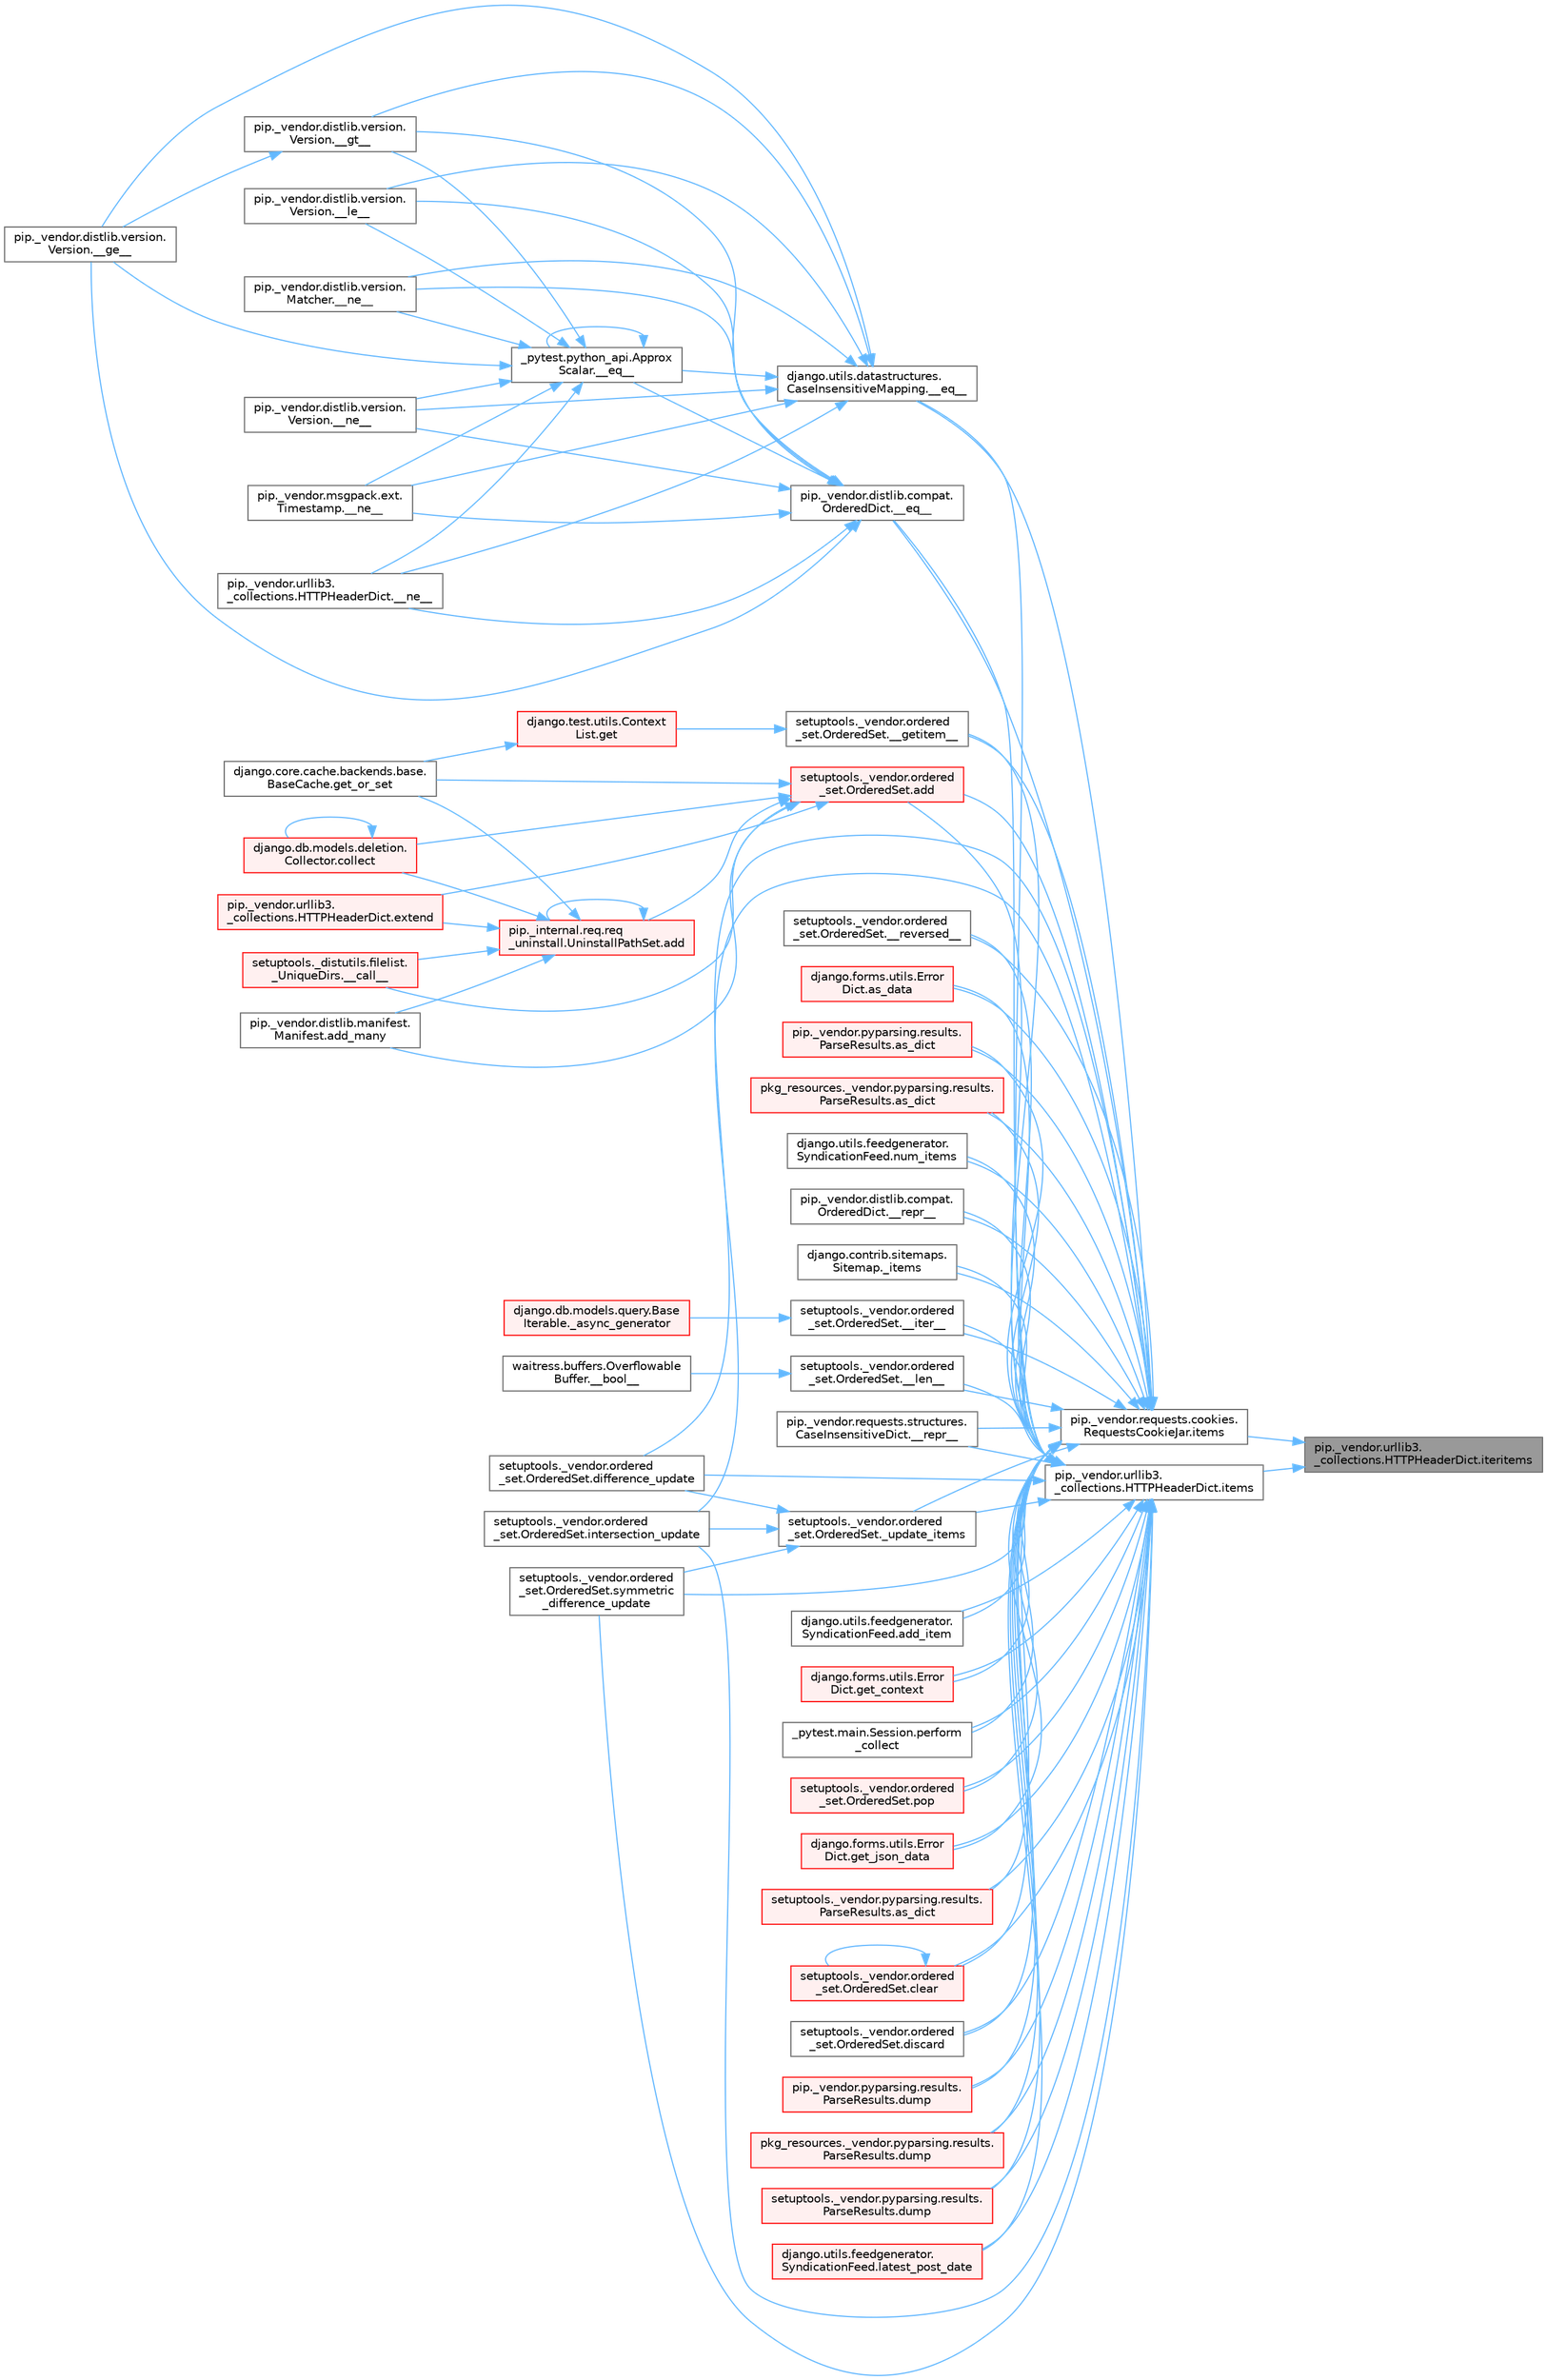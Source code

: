 digraph "pip._vendor.urllib3._collections.HTTPHeaderDict.iteritems"
{
 // LATEX_PDF_SIZE
  bgcolor="transparent";
  edge [fontname=Helvetica,fontsize=10,labelfontname=Helvetica,labelfontsize=10];
  node [fontname=Helvetica,fontsize=10,shape=box,height=0.2,width=0.4];
  rankdir="RL";
  Node1 [id="Node000001",label="pip._vendor.urllib3.\l_collections.HTTPHeaderDict.iteritems",height=0.2,width=0.4,color="gray40", fillcolor="grey60", style="filled", fontcolor="black",tooltip=" "];
  Node1 -> Node2 [id="edge1_Node000001_Node000002",dir="back",color="steelblue1",style="solid",tooltip=" "];
  Node2 [id="Node000002",label="pip._vendor.requests.cookies.\lRequestsCookieJar.items",height=0.2,width=0.4,color="grey40", fillcolor="white", style="filled",URL="$classpip_1_1__vendor_1_1requests_1_1cookies_1_1_requests_cookie_jar.html#a356c29fffafbd9a47c52ad3af1d194af",tooltip=" "];
  Node2 -> Node3 [id="edge2_Node000002_Node000003",dir="back",color="steelblue1",style="solid",tooltip=" "];
  Node3 [id="Node000003",label="django.utils.datastructures.\lCaseInsensitiveMapping.__eq__",height=0.2,width=0.4,color="grey40", fillcolor="white", style="filled",URL="$classdjango_1_1utils_1_1datastructures_1_1_case_insensitive_mapping.html#a69618a78471c9326ffcbf5af4c33bd1a",tooltip=" "];
  Node3 -> Node4 [id="edge3_Node000003_Node000004",dir="back",color="steelblue1",style="solid",tooltip=" "];
  Node4 [id="Node000004",label="_pytest.python_api.Approx\lScalar.__eq__",height=0.2,width=0.4,color="grey40", fillcolor="white", style="filled",URL="$class__pytest_1_1python__api_1_1_approx_scalar.html#af4601ee4ca7409927f88c83ebfc3d923",tooltip=" "];
  Node4 -> Node4 [id="edge4_Node000004_Node000004",dir="back",color="steelblue1",style="solid",tooltip=" "];
  Node4 -> Node5 [id="edge5_Node000004_Node000005",dir="back",color="steelblue1",style="solid",tooltip=" "];
  Node5 [id="Node000005",label="pip._vendor.distlib.version.\lVersion.__ge__",height=0.2,width=0.4,color="grey40", fillcolor="white", style="filled",URL="$classpip_1_1__vendor_1_1distlib_1_1version_1_1_version.html#aa6b7b889cebc687ddb5ed9040d01b1ec",tooltip=" "];
  Node4 -> Node6 [id="edge6_Node000004_Node000006",dir="back",color="steelblue1",style="solid",tooltip=" "];
  Node6 [id="Node000006",label="pip._vendor.distlib.version.\lVersion.__gt__",height=0.2,width=0.4,color="grey40", fillcolor="white", style="filled",URL="$classpip_1_1__vendor_1_1distlib_1_1version_1_1_version.html#a51cf0c8da1bb6829173ff6861b10cb5f",tooltip=" "];
  Node6 -> Node5 [id="edge7_Node000006_Node000005",dir="back",color="steelblue1",style="solid",tooltip=" "];
  Node4 -> Node7 [id="edge8_Node000004_Node000007",dir="back",color="steelblue1",style="solid",tooltip=" "];
  Node7 [id="Node000007",label="pip._vendor.distlib.version.\lVersion.__le__",height=0.2,width=0.4,color="grey40", fillcolor="white", style="filled",URL="$classpip_1_1__vendor_1_1distlib_1_1version_1_1_version.html#ae5e2c5d9b76377e286fcf92a382cbb8b",tooltip=" "];
  Node4 -> Node8 [id="edge9_Node000004_Node000008",dir="back",color="steelblue1",style="solid",tooltip=" "];
  Node8 [id="Node000008",label="pip._vendor.distlib.version.\lMatcher.__ne__",height=0.2,width=0.4,color="grey40", fillcolor="white", style="filled",URL="$classpip_1_1__vendor_1_1distlib_1_1version_1_1_matcher.html#a24f8f8a4686bff3018fee5d22f4e02f1",tooltip=" "];
  Node4 -> Node9 [id="edge10_Node000004_Node000009",dir="back",color="steelblue1",style="solid",tooltip=" "];
  Node9 [id="Node000009",label="pip._vendor.distlib.version.\lVersion.__ne__",height=0.2,width=0.4,color="grey40", fillcolor="white", style="filled",URL="$classpip_1_1__vendor_1_1distlib_1_1version_1_1_version.html#aea3cdf6db007318ab1a2e8d144e2a4a1",tooltip=" "];
  Node4 -> Node10 [id="edge11_Node000004_Node000010",dir="back",color="steelblue1",style="solid",tooltip=" "];
  Node10 [id="Node000010",label="pip._vendor.msgpack.ext.\lTimestamp.__ne__",height=0.2,width=0.4,color="grey40", fillcolor="white", style="filled",URL="$classpip_1_1__vendor_1_1msgpack_1_1ext_1_1_timestamp.html#ac38b8cada8075f7a1133b06bc99b2317",tooltip=" "];
  Node4 -> Node11 [id="edge12_Node000004_Node000011",dir="back",color="steelblue1",style="solid",tooltip=" "];
  Node11 [id="Node000011",label="pip._vendor.urllib3.\l_collections.HTTPHeaderDict.__ne__",height=0.2,width=0.4,color="grey40", fillcolor="white", style="filled",URL="$classpip_1_1__vendor_1_1urllib3_1_1__collections_1_1_h_t_t_p_header_dict.html#aa7766a9499d33160a1258e140e35a806",tooltip=" "];
  Node3 -> Node5 [id="edge13_Node000003_Node000005",dir="back",color="steelblue1",style="solid",tooltip=" "];
  Node3 -> Node6 [id="edge14_Node000003_Node000006",dir="back",color="steelblue1",style="solid",tooltip=" "];
  Node3 -> Node7 [id="edge15_Node000003_Node000007",dir="back",color="steelblue1",style="solid",tooltip=" "];
  Node3 -> Node8 [id="edge16_Node000003_Node000008",dir="back",color="steelblue1",style="solid",tooltip=" "];
  Node3 -> Node9 [id="edge17_Node000003_Node000009",dir="back",color="steelblue1",style="solid",tooltip=" "];
  Node3 -> Node10 [id="edge18_Node000003_Node000010",dir="back",color="steelblue1",style="solid",tooltip=" "];
  Node3 -> Node11 [id="edge19_Node000003_Node000011",dir="back",color="steelblue1",style="solid",tooltip=" "];
  Node2 -> Node12 [id="edge20_Node000002_Node000012",dir="back",color="steelblue1",style="solid",tooltip=" "];
  Node12 [id="Node000012",label="pip._vendor.distlib.compat.\lOrderedDict.__eq__",height=0.2,width=0.4,color="grey40", fillcolor="white", style="filled",URL="$classpip_1_1__vendor_1_1distlib_1_1compat_1_1_ordered_dict.html#a83b4a14d5e269c91b2dcd15ac2fc83a8",tooltip=" "];
  Node12 -> Node4 [id="edge21_Node000012_Node000004",dir="back",color="steelblue1",style="solid",tooltip=" "];
  Node12 -> Node5 [id="edge22_Node000012_Node000005",dir="back",color="steelblue1",style="solid",tooltip=" "];
  Node12 -> Node6 [id="edge23_Node000012_Node000006",dir="back",color="steelblue1",style="solid",tooltip=" "];
  Node12 -> Node7 [id="edge24_Node000012_Node000007",dir="back",color="steelblue1",style="solid",tooltip=" "];
  Node12 -> Node8 [id="edge25_Node000012_Node000008",dir="back",color="steelblue1",style="solid",tooltip=" "];
  Node12 -> Node9 [id="edge26_Node000012_Node000009",dir="back",color="steelblue1",style="solid",tooltip=" "];
  Node12 -> Node10 [id="edge27_Node000012_Node000010",dir="back",color="steelblue1",style="solid",tooltip=" "];
  Node12 -> Node11 [id="edge28_Node000012_Node000011",dir="back",color="steelblue1",style="solid",tooltip=" "];
  Node2 -> Node13 [id="edge29_Node000002_Node000013",dir="back",color="steelblue1",style="solid",tooltip=" "];
  Node13 [id="Node000013",label="setuptools._vendor.ordered\l_set.OrderedSet.__getitem__",height=0.2,width=0.4,color="grey40", fillcolor="white", style="filled",URL="$classsetuptools_1_1__vendor_1_1ordered__set_1_1_ordered_set.html#aaa8657c0e85788ac2555cc46176b060c",tooltip=" "];
  Node13 -> Node14 [id="edge30_Node000013_Node000014",dir="back",color="steelblue1",style="solid",tooltip=" "];
  Node14 [id="Node000014",label="django.test.utils.Context\lList.get",height=0.2,width=0.4,color="red", fillcolor="#FFF0F0", style="filled",URL="$classdjango_1_1test_1_1utils_1_1_context_list.html#a1797663a8ac92f44dcb9ad281a896842",tooltip=" "];
  Node14 -> Node697 [id="edge31_Node000014_Node000697",dir="back",color="steelblue1",style="solid",tooltip=" "];
  Node697 [id="Node000697",label="django.core.cache.backends.base.\lBaseCache.get_or_set",height=0.2,width=0.4,color="grey40", fillcolor="white", style="filled",URL="$classdjango_1_1core_1_1cache_1_1backends_1_1base_1_1_base_cache.html#ac478d532b4c2b74987f49ff8291e5343",tooltip=" "];
  Node2 -> Node3182 [id="edge32_Node000002_Node003182",dir="back",color="steelblue1",style="solid",tooltip=" "];
  Node3182 [id="Node003182",label="setuptools._vendor.ordered\l_set.OrderedSet.__iter__",height=0.2,width=0.4,color="grey40", fillcolor="white", style="filled",URL="$classsetuptools_1_1__vendor_1_1ordered__set_1_1_ordered_set.html#ac9b71477e101c03a68acd73186086224",tooltip=" "];
  Node3182 -> Node66 [id="edge33_Node003182_Node000066",dir="back",color="steelblue1",style="solid",tooltip=" "];
  Node66 [id="Node000066",label="django.db.models.query.Base\lIterable._async_generator",height=0.2,width=0.4,color="red", fillcolor="#FFF0F0", style="filled",URL="$classdjango_1_1db_1_1models_1_1query_1_1_base_iterable.html#a3ecc2267976bc6628d1fe84d78355144",tooltip=" "];
  Node2 -> Node3183 [id="edge34_Node000002_Node003183",dir="back",color="steelblue1",style="solid",tooltip=" "];
  Node3183 [id="Node003183",label="setuptools._vendor.ordered\l_set.OrderedSet.__len__",height=0.2,width=0.4,color="grey40", fillcolor="white", style="filled",URL="$classsetuptools_1_1__vendor_1_1ordered__set_1_1_ordered_set.html#a9d6fda655ebb14849210009e5a0d1a47",tooltip=" "];
  Node3183 -> Node107 [id="edge35_Node003183_Node000107",dir="back",color="steelblue1",style="solid",tooltip=" "];
  Node107 [id="Node000107",label="waitress.buffers.Overflowable\lBuffer.__bool__",height=0.2,width=0.4,color="grey40", fillcolor="white", style="filled",URL="$classwaitress_1_1buffers_1_1_overflowable_buffer.html#afb6d9eccdeea0e50b91f9281878e017a",tooltip=" "];
  Node2 -> Node3184 [id="edge36_Node000002_Node003184",dir="back",color="steelblue1",style="solid",tooltip=" "];
  Node3184 [id="Node003184",label="pip._vendor.distlib.compat.\lOrderedDict.__repr__",height=0.2,width=0.4,color="grey40", fillcolor="white", style="filled",URL="$classpip_1_1__vendor_1_1distlib_1_1compat_1_1_ordered_dict.html#a1463a8b8a735bd16c8b7ec00dd5d0e25",tooltip=" "];
  Node2 -> Node3185 [id="edge37_Node000002_Node003185",dir="back",color="steelblue1",style="solid",tooltip=" "];
  Node3185 [id="Node003185",label="pip._vendor.requests.structures.\lCaseInsensitiveDict.__repr__",height=0.2,width=0.4,color="grey40", fillcolor="white", style="filled",URL="$classpip_1_1__vendor_1_1requests_1_1structures_1_1_case_insensitive_dict.html#a37843053389f2e664cefb1f2a4c245ce",tooltip=" "];
  Node2 -> Node3186 [id="edge38_Node000002_Node003186",dir="back",color="steelblue1",style="solid",tooltip=" "];
  Node3186 [id="Node003186",label="setuptools._vendor.ordered\l_set.OrderedSet.__reversed__",height=0.2,width=0.4,color="grey40", fillcolor="white", style="filled",URL="$classsetuptools_1_1__vendor_1_1ordered__set_1_1_ordered_set.html#af61396bb9685974be3cafceb2d82c031",tooltip=" "];
  Node2 -> Node3187 [id="edge39_Node000002_Node003187",dir="back",color="steelblue1",style="solid",tooltip=" "];
  Node3187 [id="Node003187",label="django.contrib.sitemaps.\lSitemap._items",height=0.2,width=0.4,color="grey40", fillcolor="white", style="filled",URL="$classdjango_1_1contrib_1_1sitemaps_1_1_sitemap.html#a6c810076b63a1094a82f4fd25a317fad",tooltip=" "];
  Node2 -> Node3188 [id="edge40_Node000002_Node003188",dir="back",color="steelblue1",style="solid",tooltip=" "];
  Node3188 [id="Node003188",label="setuptools._vendor.ordered\l_set.OrderedSet._update_items",height=0.2,width=0.4,color="grey40", fillcolor="white", style="filled",URL="$classsetuptools_1_1__vendor_1_1ordered__set_1_1_ordered_set.html#a5a04af00a2355e349ad0222b4f243e52",tooltip=" "];
  Node3188 -> Node3189 [id="edge41_Node003188_Node003189",dir="back",color="steelblue1",style="solid",tooltip=" "];
  Node3189 [id="Node003189",label="setuptools._vendor.ordered\l_set.OrderedSet.difference_update",height=0.2,width=0.4,color="grey40", fillcolor="white", style="filled",URL="$classsetuptools_1_1__vendor_1_1ordered__set_1_1_ordered_set.html#ab64def0f455bd9cc544831b4a778e64a",tooltip=" "];
  Node3188 -> Node3190 [id="edge42_Node003188_Node003190",dir="back",color="steelblue1",style="solid",tooltip=" "];
  Node3190 [id="Node003190",label="setuptools._vendor.ordered\l_set.OrderedSet.intersection_update",height=0.2,width=0.4,color="grey40", fillcolor="white", style="filled",URL="$classsetuptools_1_1__vendor_1_1ordered__set_1_1_ordered_set.html#aa6243219a6bb2a70f5d64ee266a1e270",tooltip=" "];
  Node3188 -> Node3191 [id="edge43_Node003188_Node003191",dir="back",color="steelblue1",style="solid",tooltip=" "];
  Node3191 [id="Node003191",label="setuptools._vendor.ordered\l_set.OrderedSet.symmetric\l_difference_update",height=0.2,width=0.4,color="grey40", fillcolor="white", style="filled",URL="$classsetuptools_1_1__vendor_1_1ordered__set_1_1_ordered_set.html#a871cad20e7598edcaf8ab3cfb898cbbc",tooltip=" "];
  Node2 -> Node3192 [id="edge44_Node000002_Node003192",dir="back",color="steelblue1",style="solid",tooltip=" "];
  Node3192 [id="Node003192",label="setuptools._vendor.ordered\l_set.OrderedSet.add",height=0.2,width=0.4,color="red", fillcolor="#FFF0F0", style="filled",URL="$classsetuptools_1_1__vendor_1_1ordered__set_1_1_ordered_set.html#a89b420a1836292f0417c8c86fa2bfe55",tooltip=" "];
  Node3192 -> Node166 [id="edge45_Node003192_Node000166",dir="back",color="steelblue1",style="solid",tooltip=" "];
  Node166 [id="Node000166",label="setuptools._distutils.filelist.\l_UniqueDirs.__call__",height=0.2,width=0.4,color="red", fillcolor="#FFF0F0", style="filled",URL="$classsetuptools_1_1__distutils_1_1filelist_1_1___unique_dirs.html#ae93f93be227a359a5acb33f43588be38",tooltip=" "];
  Node3192 -> Node167 [id="edge46_Node003192_Node000167",dir="back",color="steelblue1",style="solid",tooltip=" "];
  Node167 [id="Node000167",label="pip._internal.req.req\l_uninstall.UninstallPathSet.add",height=0.2,width=0.4,color="red", fillcolor="#FFF0F0", style="filled",URL="$classpip_1_1__internal_1_1req_1_1req__uninstall_1_1_uninstall_path_set.html#ad34a919f45b9c89e6b0d59ec0d24ba4c",tooltip=" "];
  Node167 -> Node166 [id="edge47_Node000167_Node000166",dir="back",color="steelblue1",style="solid",tooltip=" "];
  Node167 -> Node167 [id="edge48_Node000167_Node000167",dir="back",color="steelblue1",style="solid",tooltip=" "];
  Node167 -> Node168 [id="edge49_Node000167_Node000168",dir="back",color="steelblue1",style="solid",tooltip=" "];
  Node168 [id="Node000168",label="pip._vendor.distlib.manifest.\lManifest.add_many",height=0.2,width=0.4,color="grey40", fillcolor="white", style="filled",URL="$classpip_1_1__vendor_1_1distlib_1_1manifest_1_1_manifest.html#aedd3a1430fdbbc656b0c203b798ad944",tooltip=" "];
  Node167 -> Node170 [id="edge50_Node000167_Node000170",dir="back",color="steelblue1",style="solid",tooltip=" "];
  Node170 [id="Node000170",label="django.db.models.deletion.\lCollector.collect",height=0.2,width=0.4,color="red", fillcolor="#FFF0F0", style="filled",URL="$classdjango_1_1db_1_1models_1_1deletion_1_1_collector.html#ae6d2a061dcb129755a51ced6ab45edad",tooltip=" "];
  Node170 -> Node170 [id="edge51_Node000170_Node000170",dir="back",color="steelblue1",style="solid",tooltip=" "];
  Node167 -> Node661 [id="edge52_Node000167_Node000661",dir="back",color="steelblue1",style="solid",tooltip=" "];
  Node661 [id="Node000661",label="pip._vendor.urllib3.\l_collections.HTTPHeaderDict.extend",height=0.2,width=0.4,color="red", fillcolor="#FFF0F0", style="filled",URL="$classpip_1_1__vendor_1_1urllib3_1_1__collections_1_1_h_t_t_p_header_dict.html#a2e1d7729c6ade1c90e37914063295d1f",tooltip=" "];
  Node167 -> Node697 [id="edge53_Node000167_Node000697",dir="back",color="steelblue1",style="solid",tooltip=" "];
  Node3192 -> Node168 [id="edge54_Node003192_Node000168",dir="back",color="steelblue1",style="solid",tooltip=" "];
  Node3192 -> Node170 [id="edge55_Node003192_Node000170",dir="back",color="steelblue1",style="solid",tooltip=" "];
  Node3192 -> Node661 [id="edge56_Node003192_Node000661",dir="back",color="steelblue1",style="solid",tooltip=" "];
  Node3192 -> Node697 [id="edge57_Node003192_Node000697",dir="back",color="steelblue1",style="solid",tooltip=" "];
  Node2 -> Node3193 [id="edge58_Node000002_Node003193",dir="back",color="steelblue1",style="solid",tooltip=" "];
  Node3193 [id="Node003193",label="django.utils.feedgenerator.\lSyndicationFeed.add_item",height=0.2,width=0.4,color="grey40", fillcolor="white", style="filled",URL="$classdjango_1_1utils_1_1feedgenerator_1_1_syndication_feed.html#aaf2a5b91249b5752311493594b6dfbed",tooltip=" "];
  Node2 -> Node3194 [id="edge59_Node000002_Node003194",dir="back",color="steelblue1",style="solid",tooltip=" "];
  Node3194 [id="Node003194",label="django.forms.utils.Error\lDict.as_data",height=0.2,width=0.4,color="red", fillcolor="#FFF0F0", style="filled",URL="$classdjango_1_1forms_1_1utils_1_1_error_dict.html#a95761ac05a7d995e649a90afa49c30e2",tooltip=" "];
  Node2 -> Node3197 [id="edge60_Node000002_Node003197",dir="back",color="steelblue1",style="solid",tooltip=" "];
  Node3197 [id="Node003197",label="pip._vendor.pyparsing.results.\lParseResults.as_dict",height=0.2,width=0.4,color="red", fillcolor="#FFF0F0", style="filled",URL="$classpip_1_1__vendor_1_1pyparsing_1_1results_1_1_parse_results.html#a8eacba06a635cbb7fc817457d025efe0",tooltip=" "];
  Node2 -> Node3200 [id="edge61_Node000002_Node003200",dir="back",color="steelblue1",style="solid",tooltip=" "];
  Node3200 [id="Node003200",label="pkg_resources._vendor.pyparsing.results.\lParseResults.as_dict",height=0.2,width=0.4,color="red", fillcolor="#FFF0F0", style="filled",URL="$classpkg__resources_1_1__vendor_1_1pyparsing_1_1results_1_1_parse_results.html#a8edb3571b6331a46b00f60753e3ee783",tooltip=" "];
  Node2 -> Node3201 [id="edge62_Node000002_Node003201",dir="back",color="steelblue1",style="solid",tooltip=" "];
  Node3201 [id="Node003201",label="setuptools._vendor.pyparsing.results.\lParseResults.as_dict",height=0.2,width=0.4,color="red", fillcolor="#FFF0F0", style="filled",URL="$classsetuptools_1_1__vendor_1_1pyparsing_1_1results_1_1_parse_results.html#ab5971defc22d3c1b64ec66e6fdca2f9f",tooltip=" "];
  Node2 -> Node3202 [id="edge63_Node000002_Node003202",dir="back",color="steelblue1",style="solid",tooltip=" "];
  Node3202 [id="Node003202",label="setuptools._vendor.ordered\l_set.OrderedSet.clear",height=0.2,width=0.4,color="red", fillcolor="#FFF0F0", style="filled",URL="$classsetuptools_1_1__vendor_1_1ordered__set_1_1_ordered_set.html#a7bc043a3c66cd95ef9d8ba3959c148c5",tooltip=" "];
  Node3202 -> Node3202 [id="edge64_Node003202_Node003202",dir="back",color="steelblue1",style="solid",tooltip=" "];
  Node2 -> Node3189 [id="edge65_Node000002_Node003189",dir="back",color="steelblue1",style="solid",tooltip=" "];
  Node2 -> Node3203 [id="edge66_Node000002_Node003203",dir="back",color="steelblue1",style="solid",tooltip=" "];
  Node3203 [id="Node003203",label="setuptools._vendor.ordered\l_set.OrderedSet.discard",height=0.2,width=0.4,color="grey40", fillcolor="white", style="filled",URL="$classsetuptools_1_1__vendor_1_1ordered__set_1_1_ordered_set.html#a02aa2e01238bcf97f920d043b24b415d",tooltip=" "];
  Node2 -> Node3204 [id="edge67_Node000002_Node003204",dir="back",color="steelblue1",style="solid",tooltip=" "];
  Node3204 [id="Node003204",label="pip._vendor.pyparsing.results.\lParseResults.dump",height=0.2,width=0.4,color="red", fillcolor="#FFF0F0", style="filled",URL="$classpip_1_1__vendor_1_1pyparsing_1_1results_1_1_parse_results.html#a54e027c4a7171fe6512124217be63a9e",tooltip=" "];
  Node2 -> Node3205 [id="edge68_Node000002_Node003205",dir="back",color="steelblue1",style="solid",tooltip=" "];
  Node3205 [id="Node003205",label="pkg_resources._vendor.pyparsing.results.\lParseResults.dump",height=0.2,width=0.4,color="red", fillcolor="#FFF0F0", style="filled",URL="$classpkg__resources_1_1__vendor_1_1pyparsing_1_1results_1_1_parse_results.html#ad4e45cd60b8d81b29fddd76356b68da1",tooltip=" "];
  Node2 -> Node3206 [id="edge69_Node000002_Node003206",dir="back",color="steelblue1",style="solid",tooltip=" "];
  Node3206 [id="Node003206",label="setuptools._vendor.pyparsing.results.\lParseResults.dump",height=0.2,width=0.4,color="red", fillcolor="#FFF0F0", style="filled",URL="$classsetuptools_1_1__vendor_1_1pyparsing_1_1results_1_1_parse_results.html#aa8be631c6d9da38c19f205601b6331b7",tooltip=" "];
  Node2 -> Node3207 [id="edge70_Node000002_Node003207",dir="back",color="steelblue1",style="solid",tooltip=" "];
  Node3207 [id="Node003207",label="django.forms.utils.Error\lDict.get_context",height=0.2,width=0.4,color="red", fillcolor="#FFF0F0", style="filled",URL="$classdjango_1_1forms_1_1utils_1_1_error_dict.html#aac62bf2f41f8416bc07de37d7c9d63d2",tooltip=" "];
  Node2 -> Node3208 [id="edge71_Node000002_Node003208",dir="back",color="steelblue1",style="solid",tooltip=" "];
  Node3208 [id="Node003208",label="django.forms.utils.Error\lDict.get_json_data",height=0.2,width=0.4,color="red", fillcolor="#FFF0F0", style="filled",URL="$classdjango_1_1forms_1_1utils_1_1_error_dict.html#a6c52e5a5f4afb00e3bc823c572805189",tooltip=" "];
  Node2 -> Node3190 [id="edge72_Node000002_Node003190",dir="back",color="steelblue1",style="solid",tooltip=" "];
  Node2 -> Node3209 [id="edge73_Node000002_Node003209",dir="back",color="steelblue1",style="solid",tooltip=" "];
  Node3209 [id="Node003209",label="django.utils.feedgenerator.\lSyndicationFeed.latest_post_date",height=0.2,width=0.4,color="red", fillcolor="#FFF0F0", style="filled",URL="$classdjango_1_1utils_1_1feedgenerator_1_1_syndication_feed.html#a3eb6575cebddb88a00b6bd379c257e22",tooltip=" "];
  Node2 -> Node3210 [id="edge74_Node000002_Node003210",dir="back",color="steelblue1",style="solid",tooltip=" "];
  Node3210 [id="Node003210",label="django.utils.feedgenerator.\lSyndicationFeed.num_items",height=0.2,width=0.4,color="grey40", fillcolor="white", style="filled",URL="$classdjango_1_1utils_1_1feedgenerator_1_1_syndication_feed.html#a6bb199237c9a9b180959ac9d3b1dee55",tooltip=" "];
  Node2 -> Node3091 [id="edge75_Node000002_Node003091",dir="back",color="steelblue1",style="solid",tooltip=" "];
  Node3091 [id="Node003091",label="_pytest.main.Session.perform\l_collect",height=0.2,width=0.4,color="grey40", fillcolor="white", style="filled",URL="$class__pytest_1_1main_1_1_session.html#a08f8b51a3810d91eda6d671853ff6973",tooltip=" "];
  Node2 -> Node3211 [id="edge76_Node000002_Node003211",dir="back",color="steelblue1",style="solid",tooltip=" "];
  Node3211 [id="Node003211",label="setuptools._vendor.ordered\l_set.OrderedSet.pop",height=0.2,width=0.4,color="red", fillcolor="#FFF0F0", style="filled",URL="$classsetuptools_1_1__vendor_1_1ordered__set_1_1_ordered_set.html#a2fbfd8b3d83edfb671900fa6cc784945",tooltip=" "];
  Node2 -> Node3191 [id="edge77_Node000002_Node003191",dir="back",color="steelblue1",style="solid",tooltip=" "];
  Node1 -> Node3212 [id="edge78_Node000001_Node003212",dir="back",color="steelblue1",style="solid",tooltip=" "];
  Node3212 [id="Node003212",label="pip._vendor.urllib3.\l_collections.HTTPHeaderDict.items",height=0.2,width=0.4,color="grey40", fillcolor="white", style="filled",URL="$classpip_1_1__vendor_1_1urllib3_1_1__collections_1_1_h_t_t_p_header_dict.html#acb0e7a7f0feffd0e15ebff4dc9275eb8",tooltip=" "];
  Node3212 -> Node3 [id="edge79_Node003212_Node000003",dir="back",color="steelblue1",style="solid",tooltip=" "];
  Node3212 -> Node12 [id="edge80_Node003212_Node000012",dir="back",color="steelblue1",style="solid",tooltip=" "];
  Node3212 -> Node13 [id="edge81_Node003212_Node000013",dir="back",color="steelblue1",style="solid",tooltip=" "];
  Node3212 -> Node3182 [id="edge82_Node003212_Node003182",dir="back",color="steelblue1",style="solid",tooltip=" "];
  Node3212 -> Node3183 [id="edge83_Node003212_Node003183",dir="back",color="steelblue1",style="solid",tooltip=" "];
  Node3212 -> Node3184 [id="edge84_Node003212_Node003184",dir="back",color="steelblue1",style="solid",tooltip=" "];
  Node3212 -> Node3185 [id="edge85_Node003212_Node003185",dir="back",color="steelblue1",style="solid",tooltip=" "];
  Node3212 -> Node3186 [id="edge86_Node003212_Node003186",dir="back",color="steelblue1",style="solid",tooltip=" "];
  Node3212 -> Node3187 [id="edge87_Node003212_Node003187",dir="back",color="steelblue1",style="solid",tooltip=" "];
  Node3212 -> Node3188 [id="edge88_Node003212_Node003188",dir="back",color="steelblue1",style="solid",tooltip=" "];
  Node3212 -> Node3192 [id="edge89_Node003212_Node003192",dir="back",color="steelblue1",style="solid",tooltip=" "];
  Node3212 -> Node3193 [id="edge90_Node003212_Node003193",dir="back",color="steelblue1",style="solid",tooltip=" "];
  Node3212 -> Node3194 [id="edge91_Node003212_Node003194",dir="back",color="steelblue1",style="solid",tooltip=" "];
  Node3212 -> Node3197 [id="edge92_Node003212_Node003197",dir="back",color="steelblue1",style="solid",tooltip=" "];
  Node3212 -> Node3200 [id="edge93_Node003212_Node003200",dir="back",color="steelblue1",style="solid",tooltip=" "];
  Node3212 -> Node3201 [id="edge94_Node003212_Node003201",dir="back",color="steelblue1",style="solid",tooltip=" "];
  Node3212 -> Node3202 [id="edge95_Node003212_Node003202",dir="back",color="steelblue1",style="solid",tooltip=" "];
  Node3212 -> Node3189 [id="edge96_Node003212_Node003189",dir="back",color="steelblue1",style="solid",tooltip=" "];
  Node3212 -> Node3203 [id="edge97_Node003212_Node003203",dir="back",color="steelblue1",style="solid",tooltip=" "];
  Node3212 -> Node3204 [id="edge98_Node003212_Node003204",dir="back",color="steelblue1",style="solid",tooltip=" "];
  Node3212 -> Node3205 [id="edge99_Node003212_Node003205",dir="back",color="steelblue1",style="solid",tooltip=" "];
  Node3212 -> Node3206 [id="edge100_Node003212_Node003206",dir="back",color="steelblue1",style="solid",tooltip=" "];
  Node3212 -> Node3207 [id="edge101_Node003212_Node003207",dir="back",color="steelblue1",style="solid",tooltip=" "];
  Node3212 -> Node3208 [id="edge102_Node003212_Node003208",dir="back",color="steelblue1",style="solid",tooltip=" "];
  Node3212 -> Node3190 [id="edge103_Node003212_Node003190",dir="back",color="steelblue1",style="solid",tooltip=" "];
  Node3212 -> Node3209 [id="edge104_Node003212_Node003209",dir="back",color="steelblue1",style="solid",tooltip=" "];
  Node3212 -> Node3210 [id="edge105_Node003212_Node003210",dir="back",color="steelblue1",style="solid",tooltip=" "];
  Node3212 -> Node3091 [id="edge106_Node003212_Node003091",dir="back",color="steelblue1",style="solid",tooltip=" "];
  Node3212 -> Node3211 [id="edge107_Node003212_Node003211",dir="back",color="steelblue1",style="solid",tooltip=" "];
  Node3212 -> Node3191 [id="edge108_Node003212_Node003191",dir="back",color="steelblue1",style="solid",tooltip=" "];
}
